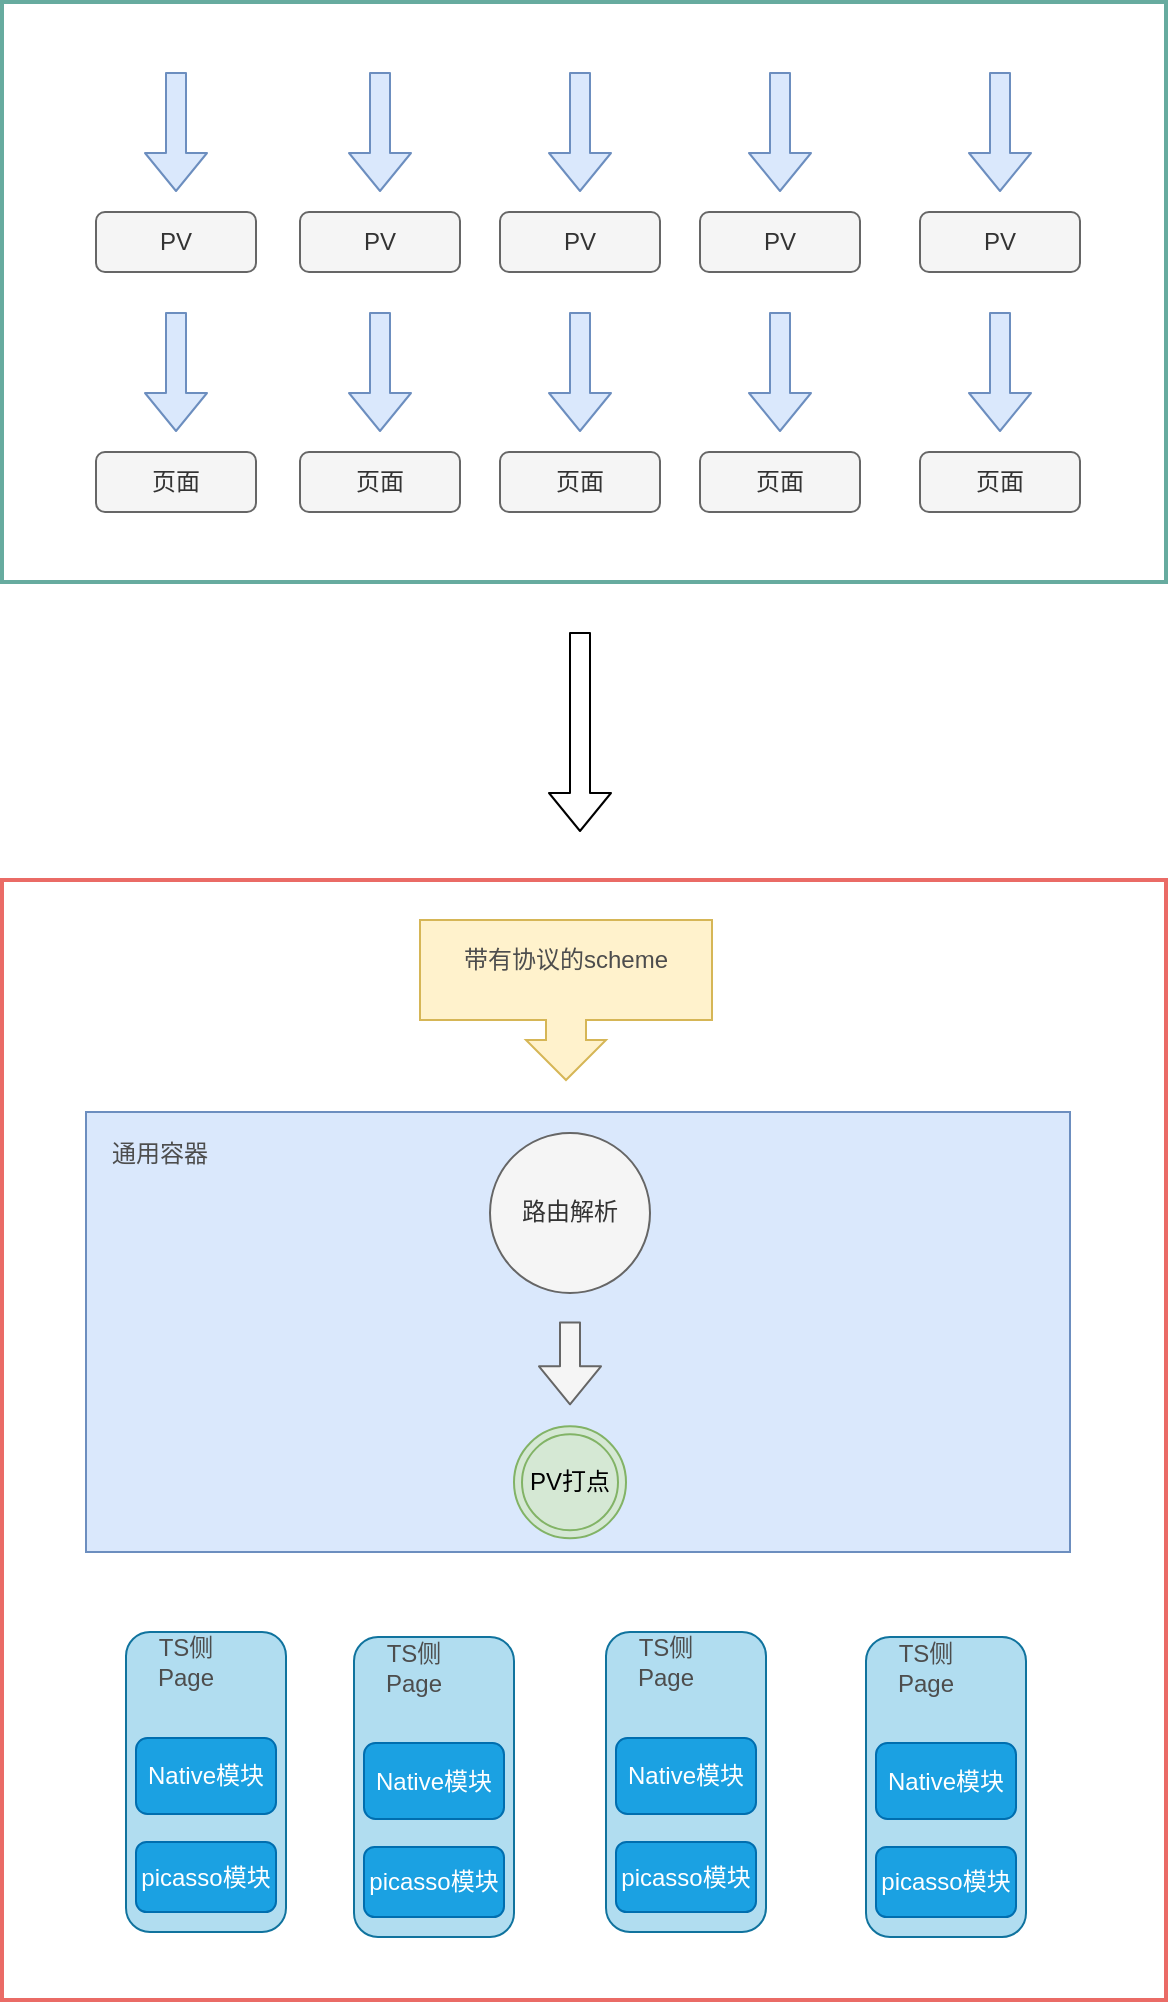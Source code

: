 <mxfile version="10.6.7" type="github"><diagram id="5CNf_7_eXbvZugi1Si9N" name="第 1 页"><mxGraphModel dx="918" dy="592" grid="1" gridSize="10" guides="1" tooltips="1" connect="1" arrows="1" fold="1" page="1" pageScale="1" pageWidth="827" pageHeight="1169" math="0" shadow="0"><root><mxCell id="0"/><mxCell id="1" parent="0"/><mxCell id="Oc_BBcxSydse1dYJhdUP-177" value="" style="rounded=0;whiteSpace=wrap;html=1;shadow=0;glass=0;fillColor=#ffffff;fontColor=#4D4D4D;strokeWidth=2;strokeColor=#67AB9F;" vertex="1" parent="1"><mxGeometry x="71" y="65" width="582" height="290" as="geometry"/></mxCell><mxCell id="Oc_BBcxSydse1dYJhdUP-97" value="" style="group" vertex="1" connectable="0" parent="1"><mxGeometry x="118" y="100" width="492" height="220" as="geometry"/></mxCell><mxCell id="Oc_BBcxSydse1dYJhdUP-56" value="" style="group" vertex="1" connectable="0" parent="Oc_BBcxSydse1dYJhdUP-97"><mxGeometry x="302" width="80" height="220" as="geometry"/></mxCell><mxCell id="Oc_BBcxSydse1dYJhdUP-16" value="" style="group" vertex="1" connectable="0" parent="Oc_BBcxSydse1dYJhdUP-56"><mxGeometry width="80" height="100" as="geometry"/></mxCell><mxCell id="Oc_BBcxSydse1dYJhdUP-17" value="PV" style="rounded=1;whiteSpace=wrap;html=1;fillColor=#f5f5f5;strokeColor=#666666;fontColor=#333333;" vertex="1" parent="Oc_BBcxSydse1dYJhdUP-16"><mxGeometry y="70" width="80" height="30" as="geometry"/></mxCell><mxCell id="Oc_BBcxSydse1dYJhdUP-18" value="" style="shape=flexArrow;endArrow=classic;html=1;fillColor=#dae8fc;strokeColor=#6c8ebf;" edge="1" parent="Oc_BBcxSydse1dYJhdUP-16"><mxGeometry width="50" height="50" relative="1" as="geometry"><mxPoint x="40" as="sourcePoint"/><mxPoint x="40" y="60" as="targetPoint"/></mxGeometry></mxCell><mxCell id="Oc_BBcxSydse1dYJhdUP-46" value="" style="group" vertex="1" connectable="0" parent="Oc_BBcxSydse1dYJhdUP-56"><mxGeometry y="120" width="80" height="100" as="geometry"/></mxCell><mxCell id="Oc_BBcxSydse1dYJhdUP-47" value="" style="group" vertex="1" connectable="0" parent="Oc_BBcxSydse1dYJhdUP-46"><mxGeometry width="80" height="100" as="geometry"/></mxCell><mxCell id="Oc_BBcxSydse1dYJhdUP-48" value="" style="group" vertex="1" connectable="0" parent="Oc_BBcxSydse1dYJhdUP-47"><mxGeometry width="80" height="100" as="geometry"/></mxCell><mxCell id="Oc_BBcxSydse1dYJhdUP-49" value="页面" style="rounded=1;whiteSpace=wrap;html=1;fillColor=#f5f5f5;strokeColor=#666666;fontColor=#333333;" vertex="1" parent="Oc_BBcxSydse1dYJhdUP-48"><mxGeometry y="70" width="80" height="30" as="geometry"/></mxCell><mxCell id="Oc_BBcxSydse1dYJhdUP-50" value="" style="shape=flexArrow;endArrow=classic;html=1;fillColor=#dae8fc;strokeColor=#6c8ebf;" edge="1" parent="Oc_BBcxSydse1dYJhdUP-48"><mxGeometry width="50" height="50" relative="1" as="geometry"><mxPoint x="40" as="sourcePoint"/><mxPoint x="40" y="60" as="targetPoint"/></mxGeometry></mxCell><mxCell id="Oc_BBcxSydse1dYJhdUP-57" value="" style="group" vertex="1" connectable="0" parent="Oc_BBcxSydse1dYJhdUP-97"><mxGeometry x="412" width="80" height="220" as="geometry"/></mxCell><mxCell id="Oc_BBcxSydse1dYJhdUP-58" value="" style="group" vertex="1" connectable="0" parent="Oc_BBcxSydse1dYJhdUP-57"><mxGeometry width="80" height="100" as="geometry"/></mxCell><mxCell id="Oc_BBcxSydse1dYJhdUP-59" value="PV" style="rounded=1;whiteSpace=wrap;html=1;fillColor=#f5f5f5;strokeColor=#666666;fontColor=#333333;" vertex="1" parent="Oc_BBcxSydse1dYJhdUP-58"><mxGeometry y="70" width="80" height="30" as="geometry"/></mxCell><mxCell id="Oc_BBcxSydse1dYJhdUP-60" value="" style="shape=flexArrow;endArrow=classic;html=1;fillColor=#dae8fc;strokeColor=#6c8ebf;" edge="1" parent="Oc_BBcxSydse1dYJhdUP-58"><mxGeometry width="50" height="50" relative="1" as="geometry"><mxPoint x="40" as="sourcePoint"/><mxPoint x="40" y="60" as="targetPoint"/></mxGeometry></mxCell><mxCell id="Oc_BBcxSydse1dYJhdUP-61" value="" style="group" vertex="1" connectable="0" parent="Oc_BBcxSydse1dYJhdUP-57"><mxGeometry y="120" width="80" height="100" as="geometry"/></mxCell><mxCell id="Oc_BBcxSydse1dYJhdUP-62" value="" style="group" vertex="1" connectable="0" parent="Oc_BBcxSydse1dYJhdUP-61"><mxGeometry width="80" height="100" as="geometry"/></mxCell><mxCell id="Oc_BBcxSydse1dYJhdUP-63" value="" style="group" vertex="1" connectable="0" parent="Oc_BBcxSydse1dYJhdUP-62"><mxGeometry width="80" height="100" as="geometry"/></mxCell><mxCell id="Oc_BBcxSydse1dYJhdUP-64" value="页面" style="rounded=1;whiteSpace=wrap;html=1;fillColor=#f5f5f5;strokeColor=#666666;fontColor=#333333;" vertex="1" parent="Oc_BBcxSydse1dYJhdUP-63"><mxGeometry y="70" width="80" height="30" as="geometry"/></mxCell><mxCell id="Oc_BBcxSydse1dYJhdUP-65" value="" style="shape=flexArrow;endArrow=classic;html=1;fillColor=#dae8fc;strokeColor=#6c8ebf;" edge="1" parent="Oc_BBcxSydse1dYJhdUP-63"><mxGeometry width="50" height="50" relative="1" as="geometry"><mxPoint x="40" as="sourcePoint"/><mxPoint x="40" y="60" as="targetPoint"/></mxGeometry></mxCell><mxCell id="Oc_BBcxSydse1dYJhdUP-66" value="" style="group" vertex="1" connectable="0" parent="Oc_BBcxSydse1dYJhdUP-97"><mxGeometry x="202" width="80" height="220" as="geometry"/></mxCell><mxCell id="Oc_BBcxSydse1dYJhdUP-67" value="" style="group" vertex="1" connectable="0" parent="Oc_BBcxSydse1dYJhdUP-66"><mxGeometry width="80" height="100" as="geometry"/></mxCell><mxCell id="Oc_BBcxSydse1dYJhdUP-68" value="PV" style="rounded=1;whiteSpace=wrap;html=1;fillColor=#f5f5f5;strokeColor=#666666;fontColor=#333333;" vertex="1" parent="Oc_BBcxSydse1dYJhdUP-67"><mxGeometry y="70" width="80" height="30" as="geometry"/></mxCell><mxCell id="Oc_BBcxSydse1dYJhdUP-69" value="" style="shape=flexArrow;endArrow=classic;html=1;fillColor=#dae8fc;strokeColor=#6c8ebf;" edge="1" parent="Oc_BBcxSydse1dYJhdUP-67"><mxGeometry width="50" height="50" relative="1" as="geometry"><mxPoint x="40" as="sourcePoint"/><mxPoint x="40" y="60" as="targetPoint"/></mxGeometry></mxCell><mxCell id="Oc_BBcxSydse1dYJhdUP-70" value="" style="group" vertex="1" connectable="0" parent="Oc_BBcxSydse1dYJhdUP-66"><mxGeometry y="120" width="80" height="100" as="geometry"/></mxCell><mxCell id="Oc_BBcxSydse1dYJhdUP-71" value="" style="group" vertex="1" connectable="0" parent="Oc_BBcxSydse1dYJhdUP-70"><mxGeometry width="80" height="100" as="geometry"/></mxCell><mxCell id="Oc_BBcxSydse1dYJhdUP-72" value="" style="group" vertex="1" connectable="0" parent="Oc_BBcxSydse1dYJhdUP-71"><mxGeometry width="80" height="100" as="geometry"/></mxCell><mxCell id="Oc_BBcxSydse1dYJhdUP-73" value="页面" style="rounded=1;whiteSpace=wrap;html=1;fillColor=#f5f5f5;strokeColor=#666666;fontColor=#333333;" vertex="1" parent="Oc_BBcxSydse1dYJhdUP-72"><mxGeometry y="70" width="80" height="30" as="geometry"/></mxCell><mxCell id="Oc_BBcxSydse1dYJhdUP-74" value="" style="shape=flexArrow;endArrow=classic;html=1;fillColor=#dae8fc;strokeColor=#6c8ebf;" edge="1" parent="Oc_BBcxSydse1dYJhdUP-72"><mxGeometry width="50" height="50" relative="1" as="geometry"><mxPoint x="40" as="sourcePoint"/><mxPoint x="40" y="60" as="targetPoint"/></mxGeometry></mxCell><mxCell id="Oc_BBcxSydse1dYJhdUP-75" value="" style="group" vertex="1" connectable="0" parent="Oc_BBcxSydse1dYJhdUP-97"><mxGeometry width="80" height="220" as="geometry"/></mxCell><mxCell id="Oc_BBcxSydse1dYJhdUP-76" value="" style="group" vertex="1" connectable="0" parent="Oc_BBcxSydse1dYJhdUP-75"><mxGeometry width="80" height="100" as="geometry"/></mxCell><mxCell id="Oc_BBcxSydse1dYJhdUP-77" value="PV" style="rounded=1;whiteSpace=wrap;html=1;fillColor=#f5f5f5;strokeColor=#666666;fontColor=#333333;" vertex="1" parent="Oc_BBcxSydse1dYJhdUP-76"><mxGeometry y="70" width="80" height="30" as="geometry"/></mxCell><mxCell id="Oc_BBcxSydse1dYJhdUP-78" value="" style="shape=flexArrow;endArrow=classic;html=1;fillColor=#dae8fc;strokeColor=#6c8ebf;" edge="1" parent="Oc_BBcxSydse1dYJhdUP-76"><mxGeometry width="50" height="50" relative="1" as="geometry"><mxPoint x="40" as="sourcePoint"/><mxPoint x="40" y="60" as="targetPoint"/></mxGeometry></mxCell><mxCell id="Oc_BBcxSydse1dYJhdUP-79" value="" style="group" vertex="1" connectable="0" parent="Oc_BBcxSydse1dYJhdUP-75"><mxGeometry y="120" width="80" height="100" as="geometry"/></mxCell><mxCell id="Oc_BBcxSydse1dYJhdUP-80" value="" style="group" vertex="1" connectable="0" parent="Oc_BBcxSydse1dYJhdUP-79"><mxGeometry width="80" height="100" as="geometry"/></mxCell><mxCell id="Oc_BBcxSydse1dYJhdUP-81" value="" style="group" vertex="1" connectable="0" parent="Oc_BBcxSydse1dYJhdUP-80"><mxGeometry width="80" height="100" as="geometry"/></mxCell><mxCell id="Oc_BBcxSydse1dYJhdUP-82" value="页面" style="rounded=1;whiteSpace=wrap;html=1;fillColor=#f5f5f5;strokeColor=#666666;fontColor=#333333;" vertex="1" parent="Oc_BBcxSydse1dYJhdUP-81"><mxGeometry y="70" width="80" height="30" as="geometry"/></mxCell><mxCell id="Oc_BBcxSydse1dYJhdUP-83" value="" style="shape=flexArrow;endArrow=classic;html=1;fillColor=#dae8fc;strokeColor=#6c8ebf;" edge="1" parent="Oc_BBcxSydse1dYJhdUP-81"><mxGeometry width="50" height="50" relative="1" as="geometry"><mxPoint x="40" as="sourcePoint"/><mxPoint x="40" y="60" as="targetPoint"/></mxGeometry></mxCell><mxCell id="Oc_BBcxSydse1dYJhdUP-84" value="" style="group" vertex="1" connectable="0" parent="Oc_BBcxSydse1dYJhdUP-97"><mxGeometry x="102" width="80" height="220" as="geometry"/></mxCell><mxCell id="Oc_BBcxSydse1dYJhdUP-85" value="" style="group" vertex="1" connectable="0" parent="Oc_BBcxSydse1dYJhdUP-84"><mxGeometry width="80" height="100" as="geometry"/></mxCell><mxCell id="Oc_BBcxSydse1dYJhdUP-86" value="PV" style="rounded=1;whiteSpace=wrap;html=1;fillColor=#f5f5f5;strokeColor=#666666;fontColor=#333333;" vertex="1" parent="Oc_BBcxSydse1dYJhdUP-85"><mxGeometry y="70" width="80" height="30" as="geometry"/></mxCell><mxCell id="Oc_BBcxSydse1dYJhdUP-87" value="" style="shape=flexArrow;endArrow=classic;html=1;fillColor=#dae8fc;strokeColor=#6c8ebf;" edge="1" parent="Oc_BBcxSydse1dYJhdUP-85"><mxGeometry width="50" height="50" relative="1" as="geometry"><mxPoint x="40" as="sourcePoint"/><mxPoint x="40" y="60" as="targetPoint"/></mxGeometry></mxCell><mxCell id="Oc_BBcxSydse1dYJhdUP-88" value="" style="group" vertex="1" connectable="0" parent="Oc_BBcxSydse1dYJhdUP-84"><mxGeometry y="120" width="80" height="100" as="geometry"/></mxCell><mxCell id="Oc_BBcxSydse1dYJhdUP-89" value="" style="group" vertex="1" connectable="0" parent="Oc_BBcxSydse1dYJhdUP-88"><mxGeometry width="80" height="100" as="geometry"/></mxCell><mxCell id="Oc_BBcxSydse1dYJhdUP-90" value="" style="group" vertex="1" connectable="0" parent="Oc_BBcxSydse1dYJhdUP-89"><mxGeometry width="80" height="100" as="geometry"/></mxCell><mxCell id="Oc_BBcxSydse1dYJhdUP-91" value="页面" style="rounded=1;whiteSpace=wrap;html=1;fillColor=#f5f5f5;strokeColor=#666666;fontColor=#333333;" vertex="1" parent="Oc_BBcxSydse1dYJhdUP-90"><mxGeometry y="70" width="80" height="30" as="geometry"/></mxCell><mxCell id="Oc_BBcxSydse1dYJhdUP-92" value="" style="shape=flexArrow;endArrow=classic;html=1;fillColor=#dae8fc;strokeColor=#6c8ebf;" edge="1" parent="Oc_BBcxSydse1dYJhdUP-90"><mxGeometry width="50" height="50" relative="1" as="geometry"><mxPoint x="40" as="sourcePoint"/><mxPoint x="40" y="60" as="targetPoint"/></mxGeometry></mxCell><mxCell id="Oc_BBcxSydse1dYJhdUP-175" value="" style="group" vertex="1" connectable="0" parent="1"><mxGeometry x="113" y="524" width="540" height="540" as="geometry"/></mxCell><mxCell id="Oc_BBcxSydse1dYJhdUP-178" value="" style="rounded=0;whiteSpace=wrap;html=1;shadow=0;glass=0;fillColor=#ffffff;fontColor=#4D4D4D;strokeWidth=2;strokeColor=#EA6B66;" vertex="1" parent="Oc_BBcxSydse1dYJhdUP-175"><mxGeometry x="-42" y="-20" width="582" height="560" as="geometry"/></mxCell><mxCell id="Oc_BBcxSydse1dYJhdUP-127" value="" style="group;fillColor=#d5e8d4;strokeColor=#82b366;rounded=0;arcSize=0;shadow=0;glass=0;" vertex="1" connectable="0" parent="Oc_BBcxSydse1dYJhdUP-175"><mxGeometry y="96" width="492" height="220" as="geometry"/></mxCell><mxCell id="Oc_BBcxSydse1dYJhdUP-119" value="" style="rounded=0;whiteSpace=wrap;html=1;fillColor=#dae8fc;strokeColor=#6c8ebf;" vertex="1" parent="Oc_BBcxSydse1dYJhdUP-127"><mxGeometry width="492" height="220" as="geometry"/></mxCell><mxCell id="Oc_BBcxSydse1dYJhdUP-121" value="通用容器" style="text;html=1;strokeColor=none;fillColor=none;align=center;verticalAlign=middle;whiteSpace=wrap;rounded=0;fontColor=#4D4D4D;" vertex="1" parent="Oc_BBcxSydse1dYJhdUP-127"><mxGeometry x="12" y="10.476" width="50" height="20.952" as="geometry"/></mxCell><mxCell id="Oc_BBcxSydse1dYJhdUP-122" value="路由解析" style="ellipse;whiteSpace=wrap;html=1;aspect=fixed;fillColor=#f5f5f5;strokeColor=#666666;fontColor=#333333;" vertex="1" parent="Oc_BBcxSydse1dYJhdUP-127"><mxGeometry x="202" y="10.476" width="80" height="80" as="geometry"/></mxCell><mxCell id="Oc_BBcxSydse1dYJhdUP-130" value="PV打点" style="ellipse;shape=doubleEllipse;whiteSpace=wrap;html=1;aspect=fixed;fillColor=#d5e8d4;strokeColor=#82b366;" vertex="1" parent="Oc_BBcxSydse1dYJhdUP-127"><mxGeometry x="214" y="157.143" width="56" height="56" as="geometry"/></mxCell><mxCell id="Oc_BBcxSydse1dYJhdUP-131" value="" style="shape=flexArrow;endArrow=classic;html=1;fontColor=#4D4D4D;fillColor=#f5f5f5;strokeColor=#666666;" edge="1" parent="Oc_BBcxSydse1dYJhdUP-127"><mxGeometry width="50" height="50" relative="1" as="geometry"><mxPoint x="242" y="104.762" as="sourcePoint"/><mxPoint x="242" y="146.667" as="targetPoint"/></mxGeometry></mxCell><mxCell id="Oc_BBcxSydse1dYJhdUP-128" value="" style="html=1;shadow=0;dashed=0;align=center;verticalAlign=middle;shape=mxgraph.arrows2.calloutArrow;dy=10;dx=20;notch=50;arrowHead=10;direction=south;fillColor=#fff2cc;strokeColor=#d6b656;" vertex="1" parent="Oc_BBcxSydse1dYJhdUP-175"><mxGeometry x="167" width="146" height="80" as="geometry"/></mxCell><mxCell id="Oc_BBcxSydse1dYJhdUP-129" value="&lt;span&gt;带有协议的scheme&lt;/span&gt;" style="text;html=1;strokeColor=none;fillColor=none;align=center;verticalAlign=middle;whiteSpace=wrap;rounded=0;fontColor=#4D4D4D;" vertex="1" parent="Oc_BBcxSydse1dYJhdUP-175"><mxGeometry x="180" y="10" width="120" height="20" as="geometry"/></mxCell><mxCell id="Oc_BBcxSydse1dYJhdUP-156" value="" style="group" vertex="1" connectable="0" parent="Oc_BBcxSydse1dYJhdUP-175"><mxGeometry x="20" y="356" width="80" height="150" as="geometry"/></mxCell><mxCell id="Oc_BBcxSydse1dYJhdUP-137" value="" style="group;fillColor=none;" vertex="1" connectable="0" parent="Oc_BBcxSydse1dYJhdUP-156"><mxGeometry width="80" height="150" as="geometry"/></mxCell><mxCell id="Oc_BBcxSydse1dYJhdUP-132" value="" style="rounded=1;whiteSpace=wrap;html=1;fillColor=#b1ddf0;strokeColor=#10739e;" vertex="1" parent="Oc_BBcxSydse1dYJhdUP-137"><mxGeometry width="80" height="150" as="geometry"/></mxCell><mxCell id="Oc_BBcxSydse1dYJhdUP-133" value="TS侧Page" style="text;html=1;strokeColor=none;fillColor=none;align=center;verticalAlign=middle;whiteSpace=wrap;rounded=0;fontColor=#4D4D4D;" vertex="1" parent="Oc_BBcxSydse1dYJhdUP-137"><mxGeometry x="10" y="7.5" width="40" height="15" as="geometry"/></mxCell><mxCell id="Oc_BBcxSydse1dYJhdUP-134" value="Native模块" style="rounded=1;whiteSpace=wrap;html=1;fillColor=#1ba1e2;fontColor=#ffffff;strokeColor=#006EAF;" vertex="1" parent="Oc_BBcxSydse1dYJhdUP-137"><mxGeometry x="5" y="53" width="70" height="38" as="geometry"/></mxCell><mxCell id="Oc_BBcxSydse1dYJhdUP-135" value="picasso模块" style="rounded=1;whiteSpace=wrap;html=1;fillColor=#1ba1e2;fontColor=#ffffff;strokeColor=#006EAF;" vertex="1" parent="Oc_BBcxSydse1dYJhdUP-137"><mxGeometry x="5" y="105" width="70" height="35" as="geometry"/></mxCell><mxCell id="Oc_BBcxSydse1dYJhdUP-157" value="" style="group" vertex="1" connectable="0" parent="Oc_BBcxSydse1dYJhdUP-175"><mxGeometry x="134" y="358.5" width="80" height="150" as="geometry"/></mxCell><mxCell id="Oc_BBcxSydse1dYJhdUP-158" value="" style="group;fillColor=none;" vertex="1" connectable="0" parent="Oc_BBcxSydse1dYJhdUP-157"><mxGeometry width="80" height="150" as="geometry"/></mxCell><mxCell id="Oc_BBcxSydse1dYJhdUP-159" value="" style="rounded=1;whiteSpace=wrap;html=1;fillColor=#b1ddf0;strokeColor=#10739e;" vertex="1" parent="Oc_BBcxSydse1dYJhdUP-158"><mxGeometry width="80" height="150" as="geometry"/></mxCell><mxCell id="Oc_BBcxSydse1dYJhdUP-160" value="TS侧Page" style="text;html=1;strokeColor=none;fillColor=none;align=center;verticalAlign=middle;whiteSpace=wrap;rounded=0;fontColor=#4D4D4D;" vertex="1" parent="Oc_BBcxSydse1dYJhdUP-158"><mxGeometry x="10" y="7.5" width="40" height="15" as="geometry"/></mxCell><mxCell id="Oc_BBcxSydse1dYJhdUP-161" value="Native模块" style="rounded=1;whiteSpace=wrap;html=1;fillColor=#1ba1e2;fontColor=#ffffff;strokeColor=#006EAF;" vertex="1" parent="Oc_BBcxSydse1dYJhdUP-158"><mxGeometry x="5" y="53" width="70" height="38" as="geometry"/></mxCell><mxCell id="Oc_BBcxSydse1dYJhdUP-162" value="picasso模块" style="rounded=1;whiteSpace=wrap;html=1;fillColor=#1ba1e2;fontColor=#ffffff;strokeColor=#006EAF;" vertex="1" parent="Oc_BBcxSydse1dYJhdUP-158"><mxGeometry x="5" y="105" width="70" height="35" as="geometry"/></mxCell><mxCell id="Oc_BBcxSydse1dYJhdUP-163" value="" style="group" vertex="1" connectable="0" parent="Oc_BBcxSydse1dYJhdUP-175"><mxGeometry x="260" y="356" width="80" height="150" as="geometry"/></mxCell><mxCell id="Oc_BBcxSydse1dYJhdUP-164" value="" style="group;fillColor=none;" vertex="1" connectable="0" parent="Oc_BBcxSydse1dYJhdUP-163"><mxGeometry width="80" height="150" as="geometry"/></mxCell><mxCell id="Oc_BBcxSydse1dYJhdUP-165" value="" style="rounded=1;whiteSpace=wrap;html=1;fillColor=#b1ddf0;strokeColor=#10739e;" vertex="1" parent="Oc_BBcxSydse1dYJhdUP-164"><mxGeometry width="80" height="150" as="geometry"/></mxCell><mxCell id="Oc_BBcxSydse1dYJhdUP-166" value="TS侧Page" style="text;html=1;strokeColor=none;fillColor=none;align=center;verticalAlign=middle;whiteSpace=wrap;rounded=0;fontColor=#4D4D4D;" vertex="1" parent="Oc_BBcxSydse1dYJhdUP-164"><mxGeometry x="10" y="7.5" width="40" height="15" as="geometry"/></mxCell><mxCell id="Oc_BBcxSydse1dYJhdUP-167" value="Native模块" style="rounded=1;whiteSpace=wrap;html=1;fillColor=#1ba1e2;fontColor=#ffffff;strokeColor=#006EAF;" vertex="1" parent="Oc_BBcxSydse1dYJhdUP-164"><mxGeometry x="5" y="53" width="70" height="38" as="geometry"/></mxCell><mxCell id="Oc_BBcxSydse1dYJhdUP-168" value="picasso模块" style="rounded=1;whiteSpace=wrap;html=1;fillColor=#1ba1e2;fontColor=#ffffff;strokeColor=#006EAF;" vertex="1" parent="Oc_BBcxSydse1dYJhdUP-164"><mxGeometry x="5" y="105" width="70" height="35" as="geometry"/></mxCell><mxCell id="Oc_BBcxSydse1dYJhdUP-169" value="" style="group" vertex="1" connectable="0" parent="Oc_BBcxSydse1dYJhdUP-175"><mxGeometry x="390" y="358.5" width="80" height="150" as="geometry"/></mxCell><mxCell id="Oc_BBcxSydse1dYJhdUP-170" value="" style="group;fillColor=none;" vertex="1" connectable="0" parent="Oc_BBcxSydse1dYJhdUP-169"><mxGeometry width="80" height="150" as="geometry"/></mxCell><mxCell id="Oc_BBcxSydse1dYJhdUP-171" value="" style="rounded=1;whiteSpace=wrap;html=1;fillColor=#b1ddf0;strokeColor=#10739e;" vertex="1" parent="Oc_BBcxSydse1dYJhdUP-170"><mxGeometry width="80" height="150" as="geometry"/></mxCell><mxCell id="Oc_BBcxSydse1dYJhdUP-172" value="TS侧Page" style="text;html=1;strokeColor=none;fillColor=none;align=center;verticalAlign=middle;whiteSpace=wrap;rounded=0;fontColor=#4D4D4D;" vertex="1" parent="Oc_BBcxSydse1dYJhdUP-170"><mxGeometry x="10" y="7.5" width="40" height="15" as="geometry"/></mxCell><mxCell id="Oc_BBcxSydse1dYJhdUP-173" value="Native模块" style="rounded=1;whiteSpace=wrap;html=1;fillColor=#1ba1e2;fontColor=#ffffff;strokeColor=#006EAF;" vertex="1" parent="Oc_BBcxSydse1dYJhdUP-170"><mxGeometry x="5" y="53" width="70" height="38" as="geometry"/></mxCell><mxCell id="Oc_BBcxSydse1dYJhdUP-174" value="picasso模块" style="rounded=1;whiteSpace=wrap;html=1;fillColor=#1ba1e2;fontColor=#ffffff;strokeColor=#006EAF;" vertex="1" parent="Oc_BBcxSydse1dYJhdUP-170"><mxGeometry x="5" y="105" width="70" height="35" as="geometry"/></mxCell><mxCell id="Oc_BBcxSydse1dYJhdUP-176" value="" style="shape=flexArrow;endArrow=classic;html=1;fontColor=#4D4D4D;" edge="1" parent="1"><mxGeometry width="50" height="50" relative="1" as="geometry"><mxPoint x="360" y="380" as="sourcePoint"/><mxPoint x="360" y="480" as="targetPoint"/></mxGeometry></mxCell></root></mxGraphModel></diagram></mxfile>